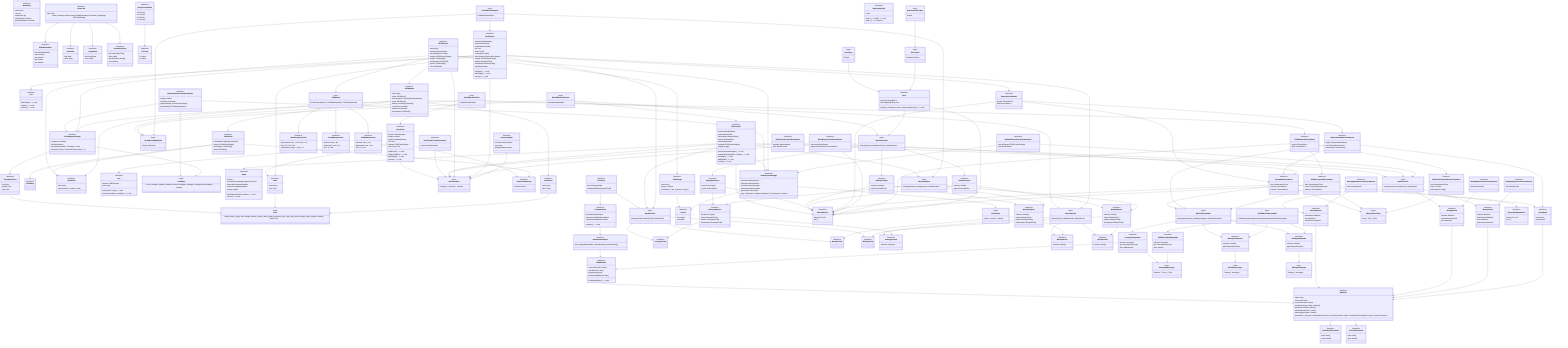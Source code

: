classDiagram
class MenuProp {
  <<interface>>
  name string
  icon any
  component any
  needsReport? boolean
  openedOnMobile? boolean
}


class Color {
  <<type>>
  | 'black'| 'white'| 'gray'| 'red'| 'orange'| 'amber'| 'yellow'| 'lime'| 'green'| 'emerald'| 'teal'| 'cyan'| 'sky'| 'blue'| 'indigo'| 'violet'| 'purple'| 'fuchsia'| 'pink'| 'rose'
}


class MathNumberObject {
  <<interface>>
  [key: string] MathNumber | MathNumber[] | MathNumber[][]
}
MathNumberObject --> MathNumber

class ComputedData {
  <<interface>>
  raw MathNumberObject
  parameters MathNumberObject
  computed MathNumberObject
  compute () => void
}
ComputedData --> MathNumberObject

class BaseDrop {
  <<interface>>
  data ComputedData
  additionnalFields MachineField[]
}
BaseDrop --> ComputedData
BaseDrop --> MachineField

class JSONDrop {
  <<interface>>

}


class BaseField {
  <<interface>>
  label string
  value | boolean| number| string| SlidableNumber| DateValue| LongString| SelectableString
}
BaseField --> SlidableNumber
BaseField --> DateValue
BaseField --> LongString
BaseField --> SelectableString

class JSONField {
  <<interface>>
  label string
  value boolean | number | string
}


class SlidableNumber {
  <<interface>>
  kind 'slidableNumber'
  value number
  step number
  min number
  max number
}


class DateValue {
  <<interface>>
  kind 'date'
  value string
}


class LongString {
  <<interface>>
  kind 'longString'
  value string
}


class SelectableString {
  <<interface>>
  kind 'selectableString'
  value string
  possibleValues string[]
  strict boolean
}


class HeavydynField {
  <<interface>>

}


class MaxidynField {
  <<interface>>

}


class MinidynField {
  <<interface>>

}


class MachineField {
  <<type>>
  HeavydynField | MaxidynField | MinidynField
}
MachineField --> HeavydynField
MachineField --> MaxidynField
MachineField --> MinidynField

class Icon {
  <<interface>>
  element HTMLElement
  color string
  setText (text: string) => void
  setIcon (iconName: IconName) => void
}


class IconName {
  <<type>>
  | 'circle'| 'triangle'| 'square'| 'rhombus'| 'flare'| 'pentagon'| 'hexagon'| 'hexagonAlt'| 'heptagon'| 'octagon'
}


class Image {
  <<interface>>
  id string
  sourceData mapboxgl.ImageSourceRaw
  markerNW mapboxgl.Marker
  markerSE mapboxgl.Marker
  opacity number
  addToMap (isVisible: boolean) => void
  remove () => void
}


class JSONImage {
  <<interface>>
  name string
  opacity? number
  coordinates? #123; nw: LngLatse: LngLat #125;
}
JSONImage --> LngLat

class ImageCoordinates {
  <<interface>>
  tl XYCoord
  tr XYCoord
  bl XYCoord
  br XYCoord
}
ImageCoordinates --> XYCoord

class Line {
  <<interface>>
  addToMap () => void
  update () => void
  remove () => void
}


class MathNumber {
  <<interface>>
  value math.Unit | number
  unit MathUnit | string
  displayString string
  displayStringWithUnit string
  toDisplayedValue () => void
}
MathNumber --> MathUnit

class MathUnit {
  <<interface>>
  name string
  currentUnit string
  currentPrecision number
  possibleSettings [string, number][]
  possiblePrecisions number[]
  minDisplayedValue? number
  maxDisplayedValue? number
  thresholds? #123; selected: PredefinedThreshold | CustomThreshold | nulllist: PredefinedThreshold[]// custom: CustomThreshold #125;
}
MathUnit --> PredefinedThreshold
MathUnit --> CustomThreshold

class BasePoint {
  <<interface>>
  machine MachineName
  number number
  marker mapboxgl.Marker
  icon Icon
  settings JSONPointSettings
  zone Zone | null
  updateText () => void
  updateVisibility () => void
  addToMap () => void
  remove () => void
}
BasePoint --> MachineName
BasePoint --> Icon
BasePoint --> JSONPointSettings
BasePoint --> Zone

class BasePointCreatorParameters {
  <<interface>>
  machine MachineName
}
BasePointCreatorParameters --> MachineName

class JSONPoint {
  <<interface>>
  coordinates mapboxgl.LngLatLike
  settings JSONPointSettings
  informations JSONField[]
  drops JSONDrop[]
}
JSONPoint --> JSONPointSettings
JSONPoint --> JSONField
JSONPoint --> JSONDrop

class JSONPointSettings {
  <<interface>>
  isVisible boolean
}


class HeavydynPoint {
  <<interface>>
  machine 'heavydyn'
}


class MaxidynPoint {
  <<interface>>
  machine 'maxidyn'
}


class MinidynPoint {
  <<interface>>
  machine 'minidyn'
}


class MachinePoint {
  <<type>>
  HeavydynPoint | MaxidynPoint | MinidynPoint
}
MachinePoint --> HeavydynPoint
MachinePoint --> MaxidynPoint
MachinePoint --> MinidynPoint

class PartialMachinePoint {
  <<type>>
  PartialExtendedObject<BasePoint, MachinePoint>
}
PartialMachinePoint --> PartialExtendedObject
PartialMachinePoint --> BasePoint
PartialMachinePoint --> MachinePoint

class MachinePointCreatorParameters {
  <<interface>>
  number number
  iconName IconName
  projectSettings JSONProjectSettings
  reportSettings JSONReportSettings
}
MachinePointCreatorParameters --> IconName
MachinePointCreatorParameters --> JSONProjectSettings
MachinePointCreatorParameters --> JSONReportSettings

class BaseProject {
  <<interface>>
  machine MachineName
  name MachineField
  informations MachineField[]
  reports SelectableList<MachineReport>
  units MachineUnits
  settings JSONProjectSettings
  images Image[]
  refreshLinesAndImages () => void
  setMapStyle (styleIndex: number) => void
  fitOnMap () => void
  addToMap () => void
  remove () => void
}
BaseProject --> MachineName
BaseProject --> MachineField
BaseProject --> SelectableList
BaseProject --> MachineReport
BaseProject --> MachineUnits
BaseProject --> JSONProjectSettings
BaseProject --> Image

class BaseProjectCreatorParameters {
  <<interface>>
  machine MachineName
  units MachineUnits
}
BaseProjectCreatorParameters --> MachineName
BaseProjectCreatorParameters --> MachineUnits

class JSONProject {
  <<interface>>
  name string
  machine MachineName
  selectedReport? number
  settings JSONProjectSettings
  images JSONImage[]
  informations JSONField[]
  reports JSONReport[]
  units JSONUnits
}
JSONProject --> MachineName
JSONProject --> JSONProjectSettings
JSONProject --> JSONImage
JSONProject --> JSONField
JSONProject --> JSONReport
JSONProject --> JSONUnits

class MachineName {
  <<type>>
  'heavydyn' | 'maxidyn' | 'minidyn'
}


class JSONProjectSettings {
  <<interface>>
  arePointsVisible boolean
  arePointsLinked boolean
  arePointsLocked boolean
  areImagesVisible boolean
  pointsState PointsState
  map #123; styleIndex: numbercoordinates?: LngLatzoom?: number #125;
}
JSONProjectSettings --> PointsState
JSONProjectSettings --> LngLat

class PointsState {
  <<type>>
  'value' | 'number' | 'nothing'
}


class HeavydynProject {
  <<interface>>
  machine 'heavydyn'
  reports SelectableList<HeavydynReport>
}
HeavydynProject --> SelectableList
HeavydynProject --> HeavydynReport

class HeavydynUnits {
  <<interface>>
  deformation MathUnit
  force MathUnit
  temperature MathUnit
}
HeavydynUnits --> MathUnit

class JSONHeavydynUnits {
  <<interface>>
  deformation 'mm' | '1/100 mm' | 'um'
  force 'N' | 'kN' | 'lbs'
  temperature 'degC' | 'degF' | 'K'
}


class MaxidynProject {
  <<interface>>
  machine 'maxidyn'
  reports SelectableList<MaxidynReport>
}
MaxidynProject --> SelectableList
MaxidynProject --> MaxidynReport

class MaxidynUnits {
  <<interface>>
  modulus MathUnit
  deformation MathUnit
  force MathUnit
}
MaxidynUnits --> MathUnit

class JSONMaxidynUnits {
  <<interface>>
  modulus 'MPa' | 'kN'
  deformation 'mm' | 'um'
  force 'N' | 'kN'
}


class MinidynProject {
  <<interface>>
  machine 'minidyn'
  reports SelectableList<MinidynReport>
}
MinidynProject --> SelectableList
MinidynProject --> MinidynReport

class MinidynUnits {
  <<interface>>
  modulus MathUnit
  deformation MathUnit
  force MathUnit
  temperature MathUnit
}
MinidynUnits --> MathUnit

class JSONMinidynUnits {
  <<interface>>
  modulus 'MPa' | 'kN'
  deformation 'mm' | 'um'
  force 'N' | 'kN'
}


class MachineProject {
  <<type>>
  HeavydynProject | MaxidynProject | MinidynProject
}
MachineProject --> HeavydynProject
MachineProject --> MaxidynProject
MachineProject --> MinidynProject

class PartialMachineProject {
  <<type>>
  PartialExtendedObject<BaseProject, MachineProject>
}
PartialMachineProject --> PartialExtendedObject
PartialMachineProject --> BaseProject
PartialMachineProject --> MachineProject

class JSONUnits {
  <<type>>
  JSONHeavydynUnits | JSONMaxidynUnits | JSONMinidynUnits
}
JSONUnits --> JSONHeavydynUnits
JSONUnits --> JSONMaxidynUnits
JSONUnits --> JSONMinidynUnits

class MachineUnits {
  <<type>>
  HeavydynUnits | MaxidynUnits | MinidynUnits
}
MachineUnits --> HeavydynUnits
MachineUnits --> MaxidynUnits
MachineUnits --> MinidynUnits

class BaseReport {
  <<interface>>
  machine MachineName
  name MachineField
  points MachinePoint[]
  line Line
  zones Zone[]
  screenshots string[]
  valuesNames ReportValuesNames
  settings JSONReportSettings
  platform MachineField[]
  informations MachineField[]
  isOnMap boolean
  fitOnMap () => void
  addToMap () => void
  remove () => void
}
BaseReport --> MachineName
BaseReport --> MachineField
BaseReport --> MachinePoint
BaseReport --> Line
BaseReport --> Zone
BaseReport --> ReportValuesNames
BaseReport --> JSONReportSettings

class ReportValuesNames {
  <<interface>>
  groups SelectableList<GroupedValuesNames>
  table SelectableList<TableValuesNamesParameters>
}
ReportValuesNames --> SelectableList
ReportValuesNames --> GroupedValuesNames
ReportValuesNames --> TableValuesNamesParameters

class GroupedValuesNames {
  <<interface>>
  from ValuesNamesFrom
  choices SelectableList<ValueName>
  indexes? SelectableList<MachineDropIndex>
}
GroupedValuesNames --> ValuesNamesFrom
GroupedValuesNames --> SelectableList
GroupedValuesNames --> ValueName
GroupedValuesNames --> MachineDropIndex

class TableValuesNamesParameters {
  <<interface>>
  group GroupedValuesNames
  index? MachineDropIndex
  valuesNames ValueName[]
}
TableValuesNamesParameters --> GroupedValuesNames
TableValuesNamesParameters --> MachineDropIndex
TableValuesNamesParameters --> ValueName

class ValueName {
  <<interface>>
  name string
  unit MathUnit
}
ValueName --> MathUnit

class BaseReportCreatorParameters {
  <<interface>>
  machine MachineName
  groupedValuesNames SelectableList<GroupedValuesNames>
}
BaseReportCreatorParameters --> MachineName
BaseReportCreatorParameters --> SelectableList
BaseReportCreatorParameters --> GroupedValuesNames

class JSONReport {
  <<interface>>
  name string
  points JSONPoint[]
  valuesNames JSONReportValuesNames
  zones JSONZone[]
  settings JSONReportSettings
  screenshots number[]
  platform JSONField[]
  informations JSONField[]
}
JSONReport --> JSONPoint
JSONReport --> JSONReportValuesNames
JSONReport --> JSONZone
JSONReport --> JSONReportSettings
JSONReport --> JSONField

class JSONReportValuesNames {
  <<interface>>
  groups SelectableList<number, JSONGroupedValuesNames>
  table SelectableList<number, JSONTableValuesNamesParameters>
}
JSONReportValuesNames --> SelectableList
JSONReportValuesNames --> JSONGroupedValuesNames
JSONReportValuesNames --> JSONTableValuesNamesParameters

class JSONGroupedValuesNames {
  <<interface>>
  from ValuesNamesFrom
  choices SelectableOptionalList<number, string>
  indexes? SelectableList<number, MachineDropIndex>
}
JSONGroupedValuesNames --> ValuesNamesFrom
JSONGroupedValuesNames --> SelectableOptionalList
JSONGroupedValuesNames --> SelectableList
JSONGroupedValuesNames --> MachineDropIndex

class JSONTableValuesNamesParameters {
  <<interface>>
  from ValuesNamesFrom
  index? number
  valuesNames string[]
}
JSONTableValuesNamesParameters --> ValuesNamesFrom

class ValuesNamesFrom {
  <<type>>
  'Drop' | 'Test' | 'Zone'
}


class JSONReportSettings {
  <<interface>>
  iconName IconName
  isVisible boolean
  selectedColorization 'Threshold' | 'Zone'
  threshold #123; colors: ThresholdColorscustom: #123;  #125; #125;
}
JSONReportSettings --> IconName
JSONReportSettings --> ThresholdColors

class ThresholdColors {
  <<interface>>
  low Color
  middle Color
  high Color
}
ThresholdColors --> Color

class BaseDropIndex {
  <<interface>>
  machine MachineName
  type string
  displayedIndex number
}
BaseDropIndex --> MachineName

class HeavydynReport {
  <<interface>>
  machine 'heavydyn'
  points HeavydynPoint[]
  platform HeavydynField[]
  informations HeavydynField[]
}
HeavydynReport --> HeavydynPoint
HeavydynReport --> HeavydynField

class HeavydynReportCreatorParameters {
  <<interface>>
  units HeavydynUnits
}
HeavydynReportCreatorParameters --> HeavydynUnits

class HeavydynDropType {
  <<type>>
  'Distance' | 'Force' | 'Time'
}


class HeavydynDropIndex {
  <<interface>>
  machine 'heavydyn'
  type HeavydynDropType
  value MathNumber
}
HeavydynDropIndex --> HeavydynDropType
HeavydynDropIndex --> MathNumber

class JSONHeavydynDropIndex {
  <<interface>>
  machine 'heavydyn'
  type HeavydynDropType
  value number
}
JSONHeavydynDropIndex --> HeavydynDropType

class MaxidynReport {
  <<interface>>
  machine 'maxidyn'
  points MaxidynPoint[]
  platform MaxidynField[]
  informations MaxidynField[]
}
MaxidynReport --> MaxidynPoint
MaxidynReport --> MaxidynField

class MaxidynReportCreatorParameters {
  <<interface>>
  units MaxidynUnits
}
MaxidynReportCreatorParameters --> MaxidynUnits

class MaxidynDropType {
  <<type>>
  'Training' | 'Averaging'
}


class MaxidynDropIndex {
  <<interface>>
  machine 'maxidyn'
  type MaxidynDropType
}
MaxidynDropIndex --> MaxidynDropType

class MinidynReport {
  <<interface>>
  machine 'minidyn'
  points MinidynPoint[]
  platform MinidynField[]
  informations MinidynField[]
}
MinidynReport --> MinidynPoint
MinidynReport --> MinidynField

class MinidynReportCreatorParameters {
  <<interface>>
  units MinidynUnits
}
MinidynReportCreatorParameters --> MinidynUnits

class MinidynDropType {
  <<type>>
  'Training' | 'Averaging'
}


class MinidynDropIndex {
  <<interface>>
  machine 'minidyn'
  type MinidynDropType
}
MinidynDropIndex --> MinidynDropType

class MachineReport {
  <<type>>
  HeavydynReport | MaxidynReport | MinidynReport
}
MachineReport --> HeavydynReport
MachineReport --> MaxidynReport
MachineReport --> MinidynReport

class PartialMachineReport {
  <<type>>
  PartialExtendedObject<BaseReport, MachineReport>
}
PartialMachineReport --> PartialExtendedObject
PartialMachineReport --> BaseReport
PartialMachineReport --> MachineReport

class MachineReportCreatorParameters {
  <<interface>>
  projectSettings JSONProjectSettings
  units MachineUnits
}
MachineReportCreatorParameters --> JSONProjectSettings
MachineReportCreatorParameters --> MachineUnits

class MachineDropIndex {
  <<type>>
  HeavydynDropIndex | MaxidynDropIndex | MinidynDropIndex
}
MachineDropIndex --> HeavydynDropIndex
MachineDropIndex --> MaxidynDropIndex
MachineDropIndex --> MinidynDropIndex

class JSONMachineDropIndex {
  <<type>>
  | JSONHeavydynDropIndex| MaxidynDropIndex| MinidynDropIndex
}
JSONMachineDropIndex --> JSONHeavydynDropIndex
JSONMachineDropIndex --> MaxidynDropIndex
JSONMachineDropIndex --> MinidynDropIndex

class CustomThreshold {
  <<interface>>
  name string
  value number
}


class PredefinedThreshold {
  <<interface>>
  name string
  value number
}


class PartialExtendedObject {
  <<type>>
  Required<BaseObject> &Partial<Omit<MachineObject, keyof BaseObject>>
}


class WatcherHandler {
  <<interface>>
  [stop: () => void] () => void
  [stop?: () => void] void
  [] void
}


class Zone {
  <<interface>>
  name string
  color Color
}
Zone --> Color

class JSONZone {
  <<interface>>
  name string
  color? Color
}
JSONZone --> Color

class LngLat {
  <<interface>>
  lng number
  lat number
}


class XYCoord {
  <<interface>>
  x number
  y number
}


class SelectableList {
  <<interface>>
  selected S | null
  list L[]
}


class SelectableOptionalList {
  <<interface>>
  selected S | null
  list? L[]
}


class Store {
  <<interface>>
  projects SelectableList<MachineProject>
  map mapboxgl.Map | null
  save (key: StoreKeys, value: StoreSaveableTypes) => void
}
Store --> SelectableList
Store --> MachineProject

class StoreKeys {
  <<type>>
  Exclude<keyof Store, 'save'>
}
StoreKeys --> Store

class StoreTypes {
  <<type>>
  Store[keyof Store]
}
StoreTypes --> Store

class StoreSaveableTypes {
  <<type>>
  Extract<StoreTypes, string[] | number[] | boolean[] | string | number | boolean | null>
}
StoreSaveableTypes --> StoreTypes